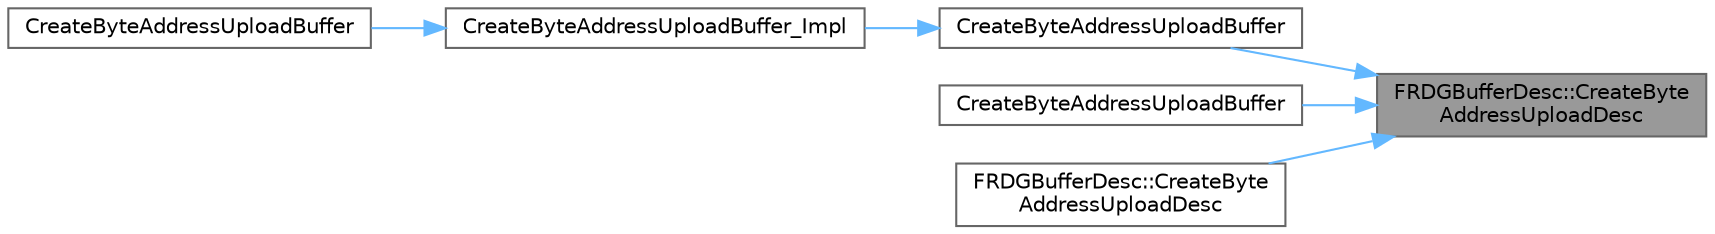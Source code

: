 digraph "FRDGBufferDesc::CreateByteAddressUploadDesc"
{
 // INTERACTIVE_SVG=YES
 // LATEX_PDF_SIZE
  bgcolor="transparent";
  edge [fontname=Helvetica,fontsize=10,labelfontname=Helvetica,labelfontsize=10];
  node [fontname=Helvetica,fontsize=10,shape=box,height=0.2,width=0.4];
  rankdir="RL";
  Node1 [id="Node000001",label="FRDGBufferDesc::CreateByte\lAddressUploadDesc",height=0.2,width=0.4,color="gray40", fillcolor="grey60", style="filled", fontcolor="black",tooltip=" "];
  Node1 -> Node2 [id="edge1_Node000001_Node000002",dir="back",color="steelblue1",style="solid",tooltip=" "];
  Node2 [id="Node000002",label="CreateByteAddressUploadBuffer",height=0.2,width=0.4,color="grey40", fillcolor="white", style="filled",URL="$d6/d45/RenderGraphUtils_8h.html#a1563bcc889e132a1694cc3551ac564de",tooltip="Helper to create a byte address upload buffer with initial data from a TArray."];
  Node2 -> Node3 [id="edge2_Node000002_Node000003",dir="back",color="steelblue1",style="solid",tooltip=" "];
  Node3 [id="Node000003",label="CreateByteAddressUploadBuffer_Impl",height=0.2,width=0.4,color="grey40", fillcolor="white", style="filled",URL="$d6/d45/RenderGraphUtils_8h.html#a99a3475f31193463b59d62856d6918a2",tooltip="A variant where the TArray is supplied through callbacks."];
  Node3 -> Node4 [id="edge3_Node000003_Node000004",dir="back",color="steelblue1",style="solid",tooltip=" "];
  Node4 [id="Node000004",label="CreateByteAddressUploadBuffer",height=0.2,width=0.4,color="grey40", fillcolor="white", style="filled",URL="$d6/d45/RenderGraphUtils_8h.html#adc39f7d7683b9fb21b851c9dc6f894af",tooltip="Same as the previous function but where the type of the array is automatically inferred,..."];
  Node1 -> Node5 [id="edge4_Node000001_Node000005",dir="back",color="steelblue1",style="solid",tooltip=" "];
  Node5 [id="Node000005",label="CreateByteAddressUploadBuffer",height=0.2,width=0.4,color="grey40", fillcolor="white", style="filled",URL="$d6/d45/RenderGraphUtils_8h.html#ae236cb698d16946251e3d8f29bd7b618",tooltip="A variant where NumElements, InitialData, and InitialDataSize are supplied through callbacks."];
  Node1 -> Node6 [id="edge5_Node000001_Node000006",dir="back",color="steelblue1",style="solid",tooltip=" "];
  Node6 [id="Node000006",label="FRDGBufferDesc::CreateByte\lAddressUploadDesc",height=0.2,width=0.4,color="grey40", fillcolor="white", style="filled",URL="$da/da2/structFRDGBufferDesc.html#a80fe5e7f9fbeb082ccd4e93910b751ac",tooltip=" "];
}
